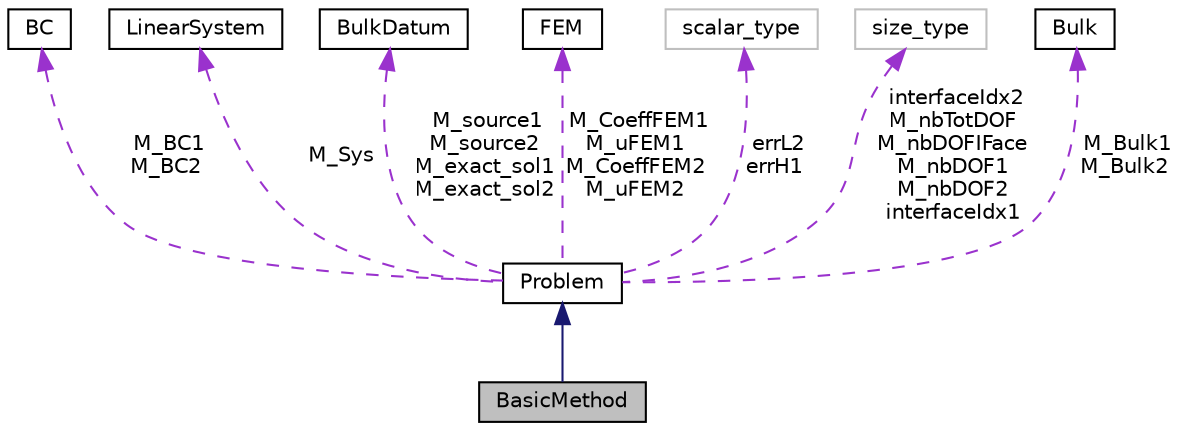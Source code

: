 digraph "BasicMethod"
{
 // LATEX_PDF_SIZE
  edge [fontname="Helvetica",fontsize="10",labelfontname="Helvetica",labelfontsize="10"];
  node [fontname="Helvetica",fontsize="10",shape=record];
  Node1 [label="BasicMethod",height=0.2,width=0.4,color="black", fillcolor="grey75", style="filled", fontcolor="black",tooltip=" "];
  Node2 -> Node1 [dir="back",color="midnightblue",fontsize="10",style="solid",fontname="Helvetica"];
  Node2 [label="Problem",height=0.2,width=0.4,color="black", fillcolor="white", style="filled",URL="$classProblem.html",tooltip=" "];
  Node3 -> Node2 [dir="back",color="darkorchid3",fontsize="10",style="dashed",label=" M_BC1\nM_BC2" ,fontname="Helvetica"];
  Node3 [label="BC",height=0.2,width=0.4,color="black", fillcolor="white", style="filled",URL="$classBC.html",tooltip=" "];
  Node4 -> Node2 [dir="back",color="darkorchid3",fontsize="10",style="dashed",label=" M_Sys" ,fontname="Helvetica"];
  Node4 [label="LinearSystem",height=0.2,width=0.4,color="black", fillcolor="white", style="filled",URL="$classLinearSystem.html",tooltip=" "];
  Node5 -> Node2 [dir="back",color="darkorchid3",fontsize="10",style="dashed",label=" M_source1\nM_source2\nM_exact_sol1\nM_exact_sol2" ,fontname="Helvetica"];
  Node5 [label="BulkDatum",height=0.2,width=0.4,color="black", fillcolor="white", style="filled",URL="$classBulkDatum.html",tooltip=" "];
  Node6 -> Node2 [dir="back",color="darkorchid3",fontsize="10",style="dashed",label=" M_CoeffFEM1\nM_uFEM1\nM_CoeffFEM2\nM_uFEM2" ,fontname="Helvetica"];
  Node6 [label="FEM",height=0.2,width=0.4,color="black", fillcolor="white", style="filled",URL="$classFEM.html",tooltip=" "];
  Node7 -> Node2 [dir="back",color="darkorchid3",fontsize="10",style="dashed",label=" errL2\nerrH1" ,fontname="Helvetica"];
  Node7 [label="scalar_type",height=0.2,width=0.4,color="grey75", fillcolor="white", style="filled",tooltip=" "];
  Node8 -> Node2 [dir="back",color="darkorchid3",fontsize="10",style="dashed",label=" interfaceIdx2\nM_nbTotDOF\nM_nbDOFIFace\nM_nbDOF1\nM_nbDOF2\ninterfaceIdx1" ,fontname="Helvetica"];
  Node8 [label="size_type",height=0.2,width=0.4,color="grey75", fillcolor="white", style="filled",tooltip=" "];
  Node9 -> Node2 [dir="back",color="darkorchid3",fontsize="10",style="dashed",label=" M_Bulk1\nM_Bulk2" ,fontname="Helvetica"];
  Node9 [label="Bulk",height=0.2,width=0.4,color="black", fillcolor="white", style="filled",URL="$classBulk.html",tooltip=" "];
}
